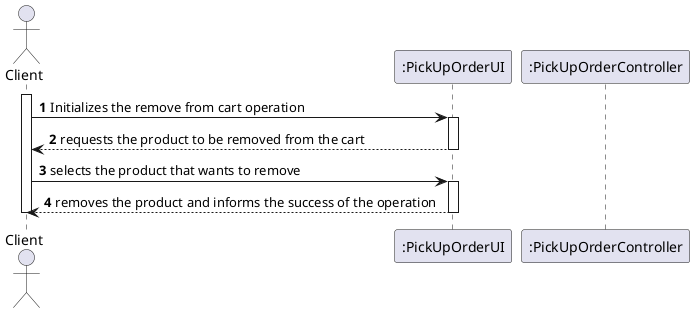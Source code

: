 @startuml
autonumber

actor "Client" as COL
participant ":PickUpOrderUI" as UI
participant ":PickUpOrderController" as CTRL

activate COL

COL -> UI : Initializes the remove from cart operation
activate UI
UI --> COL : requests the product to be removed from the cart
deactivate UI


COL -> UI :selects the product that wants to remove
activate UI
UI --> COL : removes the product and informs the success of the operation
deactivate UI

deactivate COL

@enduml